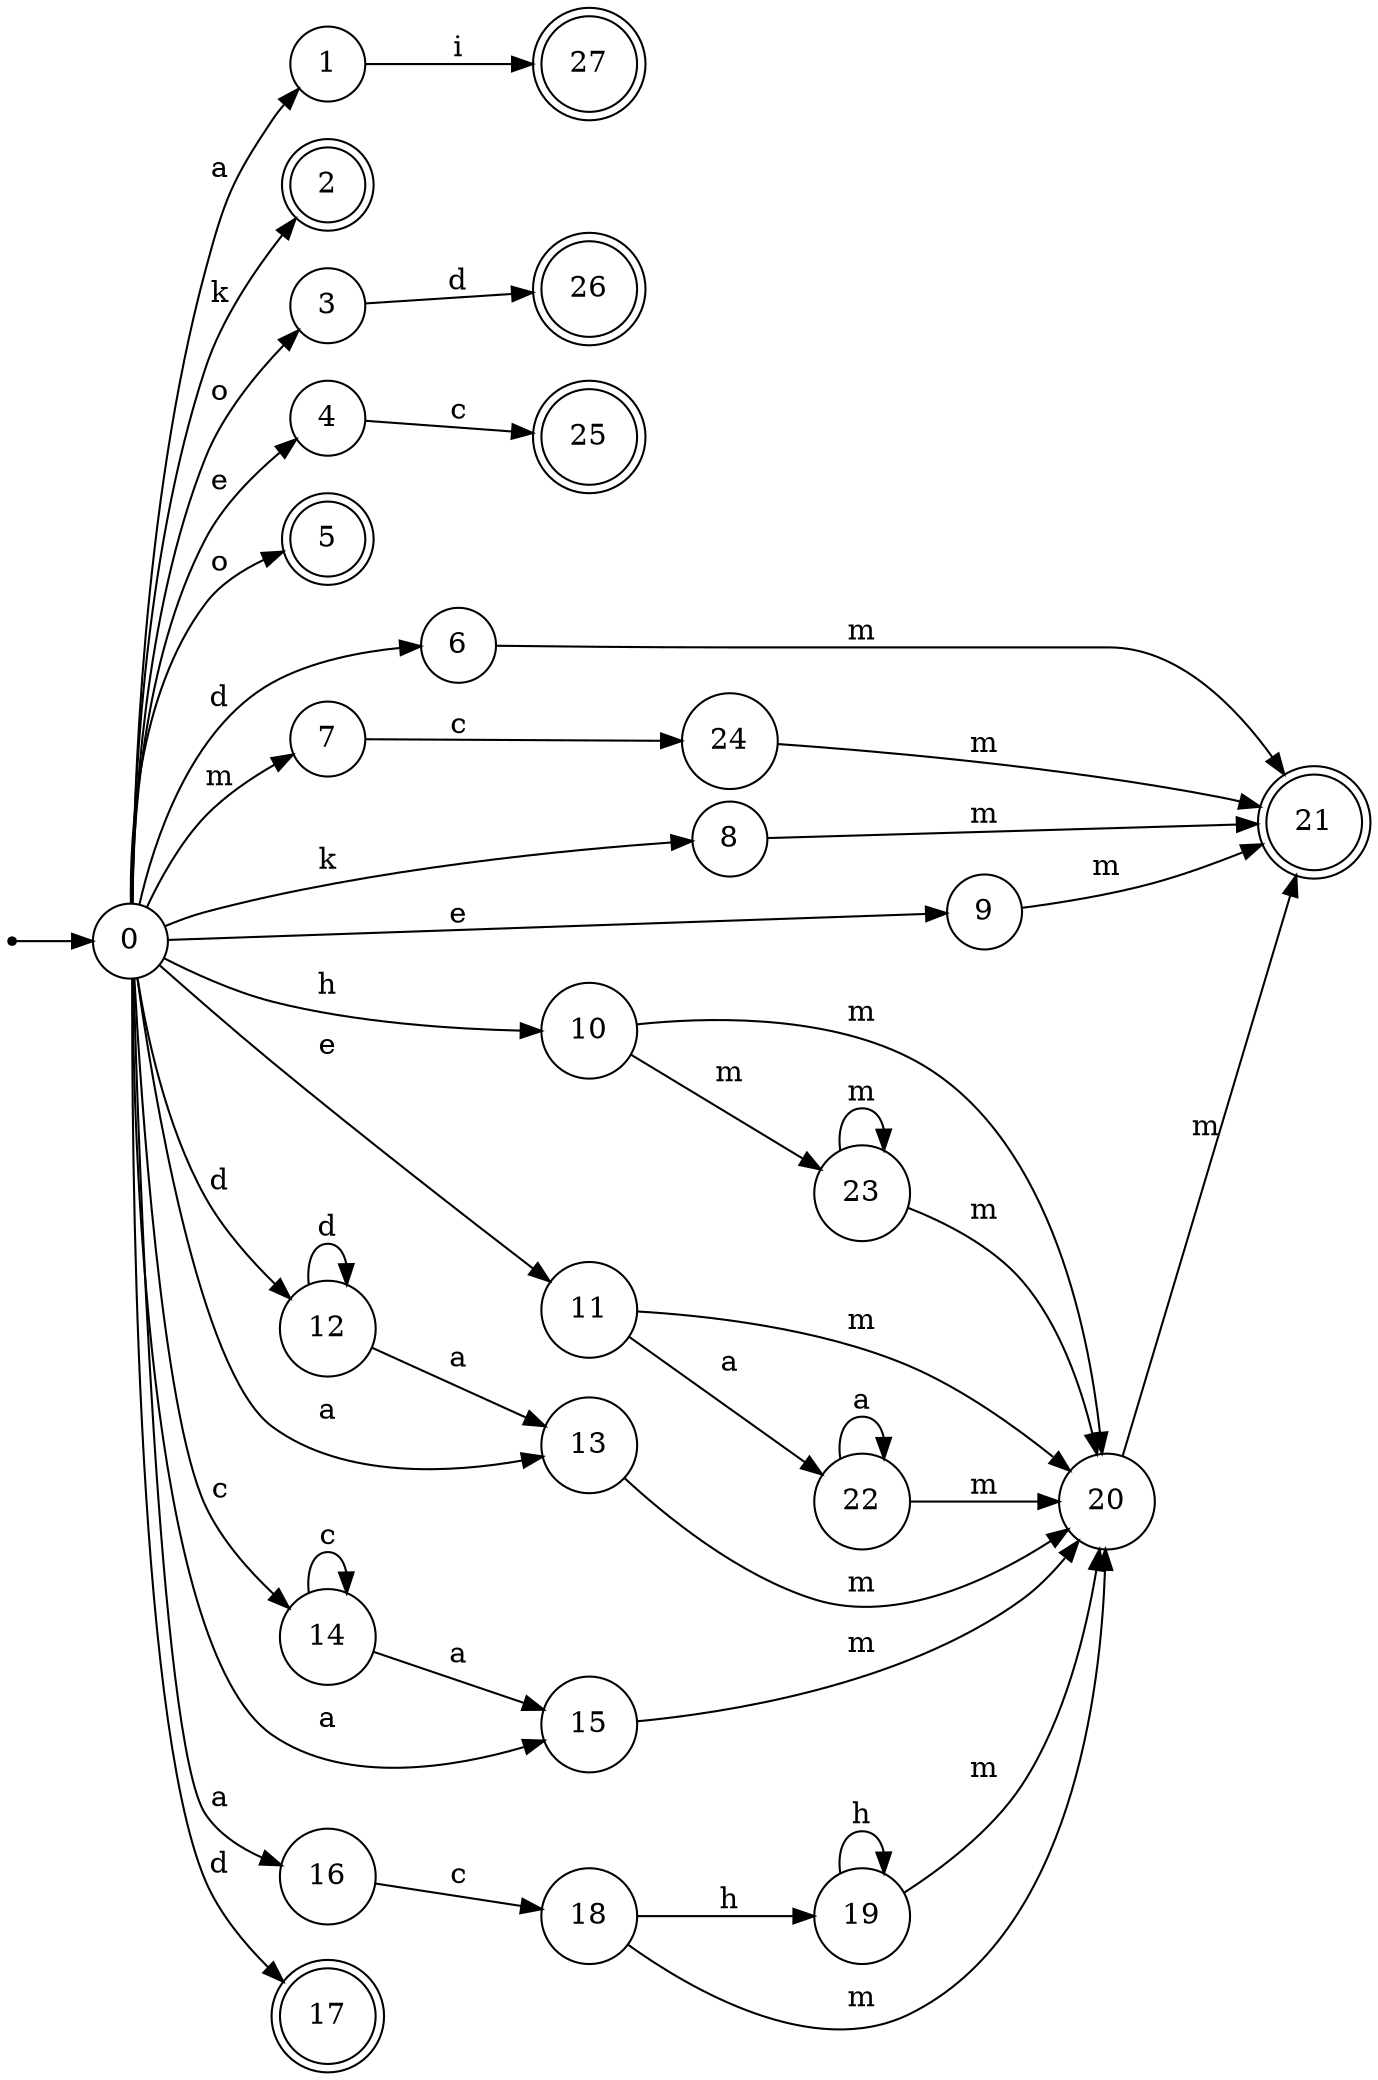 digraph finite_state_machine {
rankdir=LR;
size="20,20";
node [shape = point]; "dummy0"
node [shape = circle]; "0";
"dummy0" -> "0";
node [shape = circle]; "1";
node [shape = doublecircle]; "2";node [shape = circle]; "3";
node [shape = circle]; "4";
node [shape = doublecircle]; "5";node [shape = circle]; "6";
node [shape = circle]; "7";
node [shape = circle]; "8";
node [shape = circle]; "9";
node [shape = circle]; "10";
node [shape = circle]; "11";
node [shape = circle]; "12";
node [shape = circle]; "13";
node [shape = circle]; "14";
node [shape = circle]; "15";
node [shape = circle]; "16";
node [shape = doublecircle]; "17";node [shape = circle]; "18";
node [shape = circle]; "19";
node [shape = circle]; "20";
node [shape = doublecircle]; "21";node [shape = circle]; "22";
node [shape = circle]; "23";
node [shape = circle]; "24";
node [shape = doublecircle]; "25";node [shape = doublecircle]; "26";node [shape = doublecircle]; "27";"0" -> "16" [label = "a"];
 "0" -> "1" [label = "a"];
 "0" -> "13" [label = "a"];
 "0" -> "15" [label = "a"];
 "0" -> "8" [label = "k"];
 "0" -> "2" [label = "k"];
 "0" -> "3" [label = "o"];
 "0" -> "5" [label = "o"];
 "0" -> "9" [label = "e"];
 "0" -> "11" [label = "e"];
 "0" -> "4" [label = "e"];
 "0" -> "17" [label = "d"];
 "0" -> "12" [label = "d"];
 "0" -> "6" [label = "d"];
 "0" -> "7" [label = "m"];
 "0" -> "10" [label = "h"];
 "0" -> "14" [label = "c"];
 "16" -> "18" [label = "c"];
 "18" -> "19" [label = "h"];
 "18" -> "20" [label = "m"];
 "20" -> "21" [label = "m"];
 "19" -> "19" [label = "h"];
 "19" -> "20" [label = "m"];
 "15" -> "20" [label = "m"];
 "14" -> "14" [label = "c"];
 "14" -> "15" [label = "a"];
 "13" -> "20" [label = "m"];
 "12" -> "12" [label = "d"];
 "12" -> "13" [label = "a"];
 "11" -> "22" [label = "a"];
 "11" -> "20" [label = "m"];
 "22" -> "22" [label = "a"];
 "22" -> "20" [label = "m"];
 "10" -> "20" [label = "m"];
 "10" -> "23" [label = "m"];
 "23" -> "20" [label = "m"];
 "23" -> "23" [label = "m"];
 "9" -> "21" [label = "m"];
 "8" -> "21" [label = "m"];
 "7" -> "24" [label = "c"];
 "24" -> "21" [label = "m"];
 "6" -> "21" [label = "m"];
 "4" -> "25" [label = "c"];
 "3" -> "26" [label = "d"];
 "1" -> "27" [label = "i"];
 }
